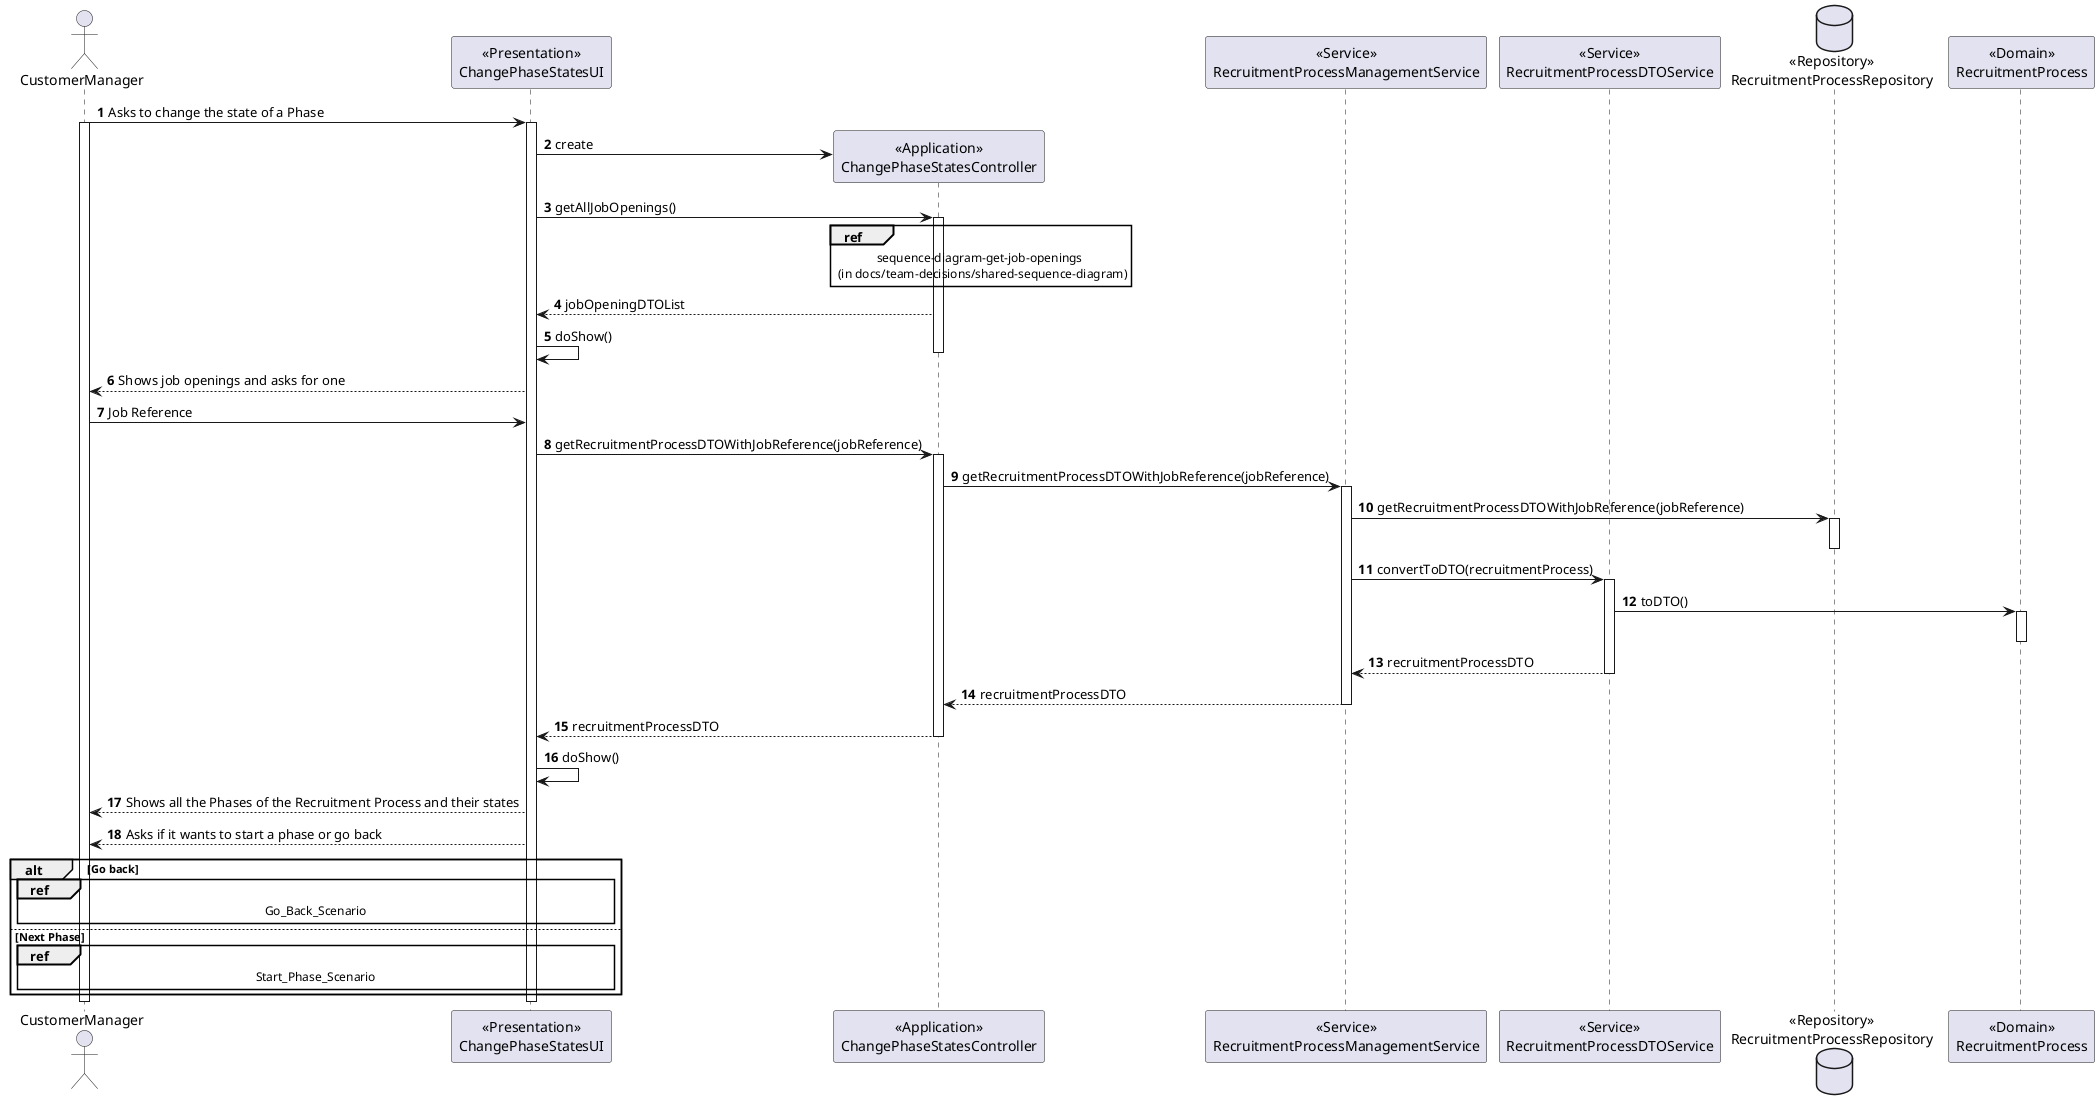 @startuml
'https://plantuml.com/sequence-diagram

autonumber

Actor "CustomerManager" as CM
Participant "<<Presentation>>\nChangePhaseStatesUI" as UI
Participant "<<Application>>\nChangePhaseStatesController" as CTRL
Participant "<<Service>>\nRecruitmentProcessManagementService" as RPS
Participant "<<Service>>\nRecruitmentProcessDTOService" as RPDTOS
Database "<<Repository>>\nRecruitmentProcessRepository" as RPREPO
Participant "<<Domain>>\nRecruitmentProcess" as RP

CM -> UI : Asks to change the state of a Phase

Activate CM

Activate UI

    UI -> CTRL** : create

    UI -> CTRL : getAllJobOpenings()

    Activate CTRL

        ref over CTRL : sequence-diagram-get-job-openings \n (in docs/team-decisions/shared-sequence-diagram)

        CTRL --> UI : jobOpeningDTOList

        UI -> UI : doShow()

    Deactivate CTRL

    UI --> CM : Shows job openings and asks for one

    CM -> UI : Job Reference

    UI -> CTRL : getRecruitmentProcessDTOWithJobReference(jobReference)

    Activate CTRL

        CTRL -> RPS : getRecruitmentProcessDTOWithJobReference(jobReference)

        Activate RPS

            RPS -> RPREPO : getRecruitmentProcessDTOWithJobReference(jobReference)

            Activate RPREPO

            Deactivate RPREPO

            RPS -> RPDTOS : convertToDTO(recruitmentProcess)

            Activate RPDTOS

                RPDTOS -> RP : toDTO()

                Activate RP

                Deactivate RP

                RPDTOS --> RPS : recruitmentProcessDTO

            Deactivate RPDTOS

            RPS --> CTRL : recruitmentProcessDTO

        Deactivate RPS

        CTRL --> UI : recruitmentProcessDTO

    Deactivate CTRL

    UI -> UI : doShow()

    UI --> CM : Shows all the Phases of the Recruitment Process and their states

    UI --> CM : Asks if it wants to start a phase or go back

    alt Go back

        ref over CM, UI : Go_Back_Scenario

    else Next Phase

        ref over CM, UI : Start_Phase_Scenario

    end

Deactivate CM

Deactivate UI

@enduml